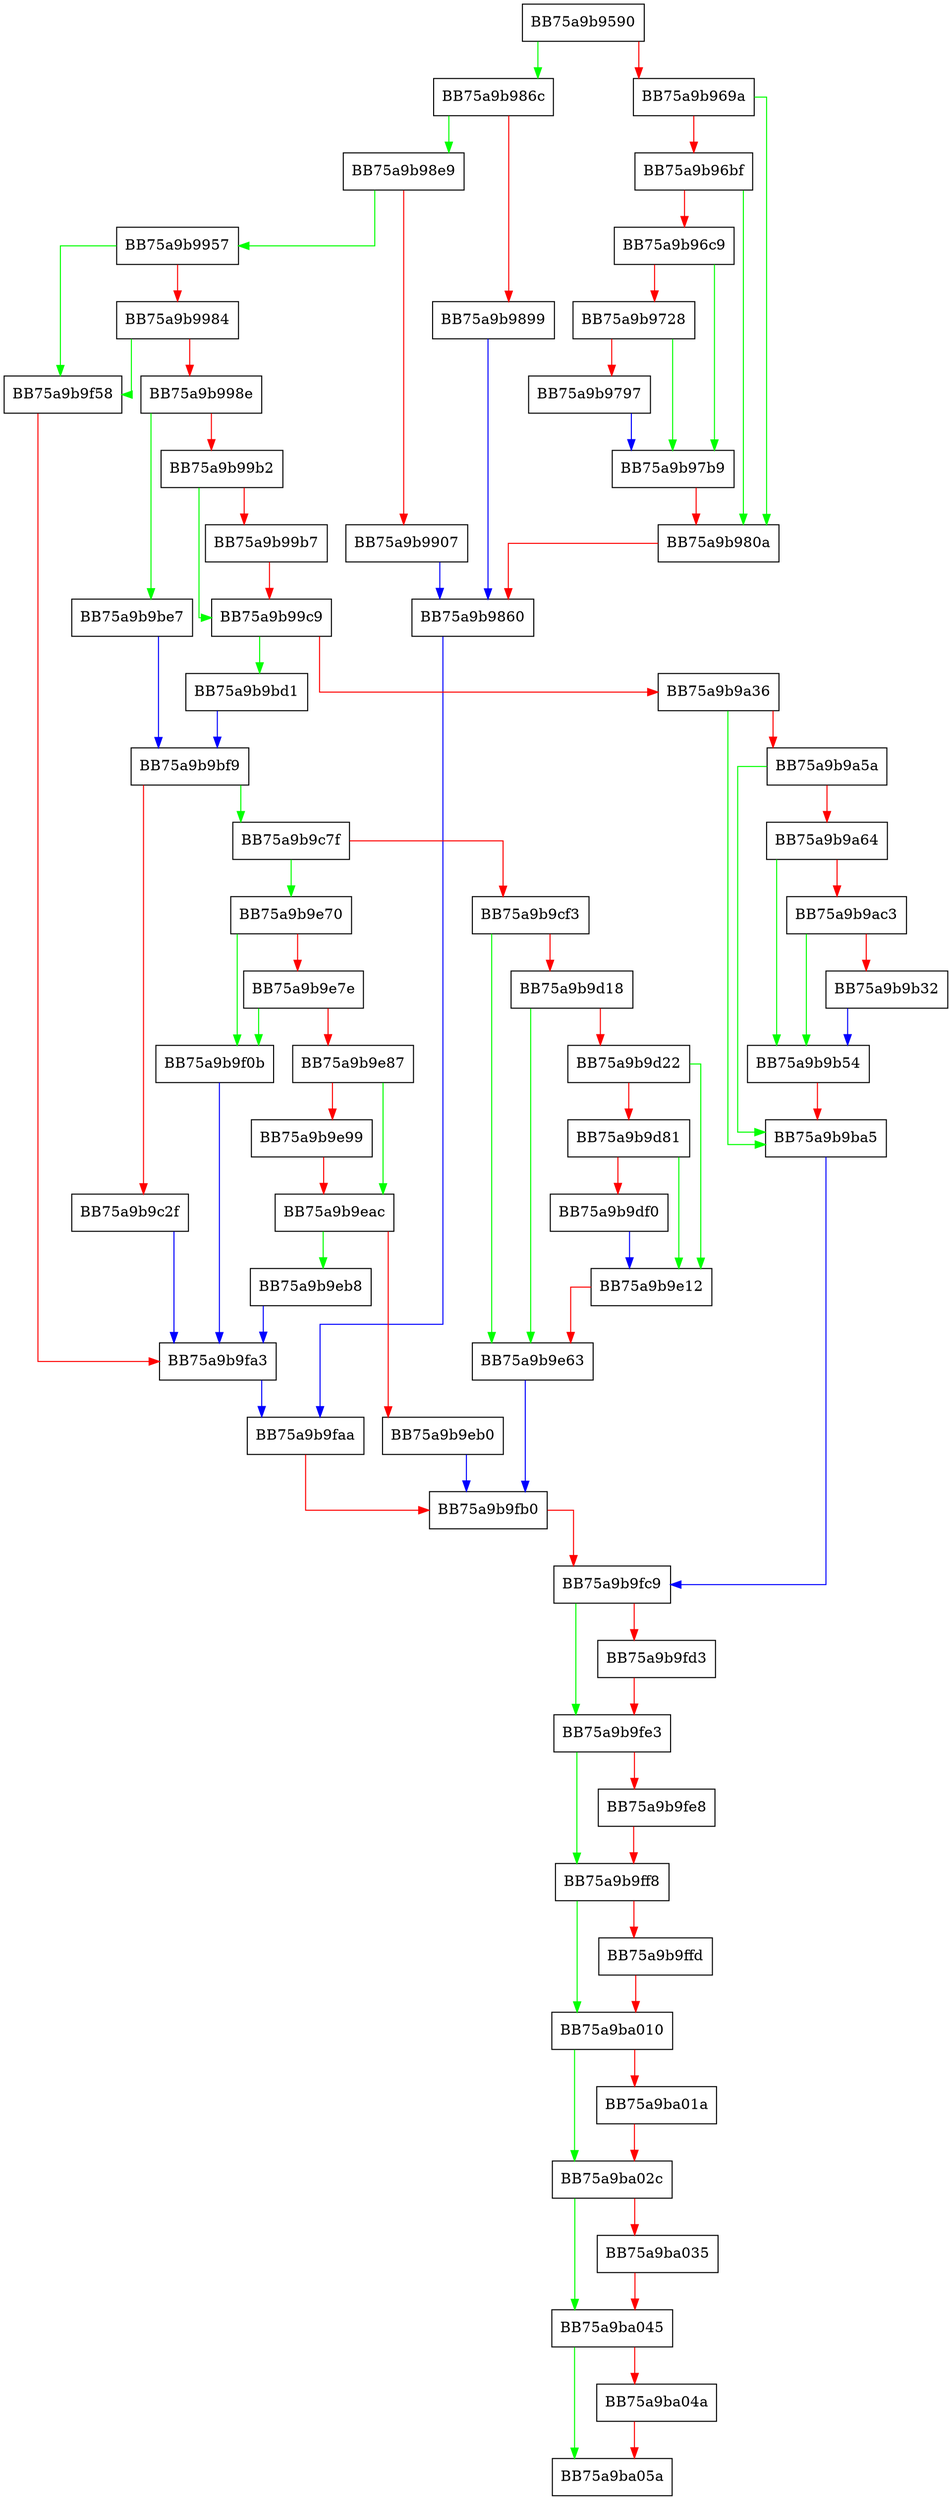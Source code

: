 digraph verify_os_signed {
  node [shape="box"];
  graph [splines=ortho];
  BB75a9b9590 -> BB75a9b986c [color="green"];
  BB75a9b9590 -> BB75a9b969a [color="red"];
  BB75a9b969a -> BB75a9b980a [color="green"];
  BB75a9b969a -> BB75a9b96bf [color="red"];
  BB75a9b96bf -> BB75a9b980a [color="green"];
  BB75a9b96bf -> BB75a9b96c9 [color="red"];
  BB75a9b96c9 -> BB75a9b97b9 [color="green"];
  BB75a9b96c9 -> BB75a9b9728 [color="red"];
  BB75a9b9728 -> BB75a9b97b9 [color="green"];
  BB75a9b9728 -> BB75a9b9797 [color="red"];
  BB75a9b9797 -> BB75a9b97b9 [color="blue"];
  BB75a9b97b9 -> BB75a9b980a [color="red"];
  BB75a9b980a -> BB75a9b9860 [color="red"];
  BB75a9b9860 -> BB75a9b9faa [color="blue"];
  BB75a9b986c -> BB75a9b98e9 [color="green"];
  BB75a9b986c -> BB75a9b9899 [color="red"];
  BB75a9b9899 -> BB75a9b9860 [color="blue"];
  BB75a9b98e9 -> BB75a9b9957 [color="green"];
  BB75a9b98e9 -> BB75a9b9907 [color="red"];
  BB75a9b9907 -> BB75a9b9860 [color="blue"];
  BB75a9b9957 -> BB75a9b9f58 [color="green"];
  BB75a9b9957 -> BB75a9b9984 [color="red"];
  BB75a9b9984 -> BB75a9b9f58 [color="green"];
  BB75a9b9984 -> BB75a9b998e [color="red"];
  BB75a9b998e -> BB75a9b9be7 [color="green"];
  BB75a9b998e -> BB75a9b99b2 [color="red"];
  BB75a9b99b2 -> BB75a9b99c9 [color="green"];
  BB75a9b99b2 -> BB75a9b99b7 [color="red"];
  BB75a9b99b7 -> BB75a9b99c9 [color="red"];
  BB75a9b99c9 -> BB75a9b9bd1 [color="green"];
  BB75a9b99c9 -> BB75a9b9a36 [color="red"];
  BB75a9b9a36 -> BB75a9b9ba5 [color="green"];
  BB75a9b9a36 -> BB75a9b9a5a [color="red"];
  BB75a9b9a5a -> BB75a9b9ba5 [color="green"];
  BB75a9b9a5a -> BB75a9b9a64 [color="red"];
  BB75a9b9a64 -> BB75a9b9b54 [color="green"];
  BB75a9b9a64 -> BB75a9b9ac3 [color="red"];
  BB75a9b9ac3 -> BB75a9b9b54 [color="green"];
  BB75a9b9ac3 -> BB75a9b9b32 [color="red"];
  BB75a9b9b32 -> BB75a9b9b54 [color="blue"];
  BB75a9b9b54 -> BB75a9b9ba5 [color="red"];
  BB75a9b9ba5 -> BB75a9b9fc9 [color="blue"];
  BB75a9b9bd1 -> BB75a9b9bf9 [color="blue"];
  BB75a9b9be7 -> BB75a9b9bf9 [color="blue"];
  BB75a9b9bf9 -> BB75a9b9c7f [color="green"];
  BB75a9b9bf9 -> BB75a9b9c2f [color="red"];
  BB75a9b9c2f -> BB75a9b9fa3 [color="blue"];
  BB75a9b9c7f -> BB75a9b9e70 [color="green"];
  BB75a9b9c7f -> BB75a9b9cf3 [color="red"];
  BB75a9b9cf3 -> BB75a9b9e63 [color="green"];
  BB75a9b9cf3 -> BB75a9b9d18 [color="red"];
  BB75a9b9d18 -> BB75a9b9e63 [color="green"];
  BB75a9b9d18 -> BB75a9b9d22 [color="red"];
  BB75a9b9d22 -> BB75a9b9e12 [color="green"];
  BB75a9b9d22 -> BB75a9b9d81 [color="red"];
  BB75a9b9d81 -> BB75a9b9e12 [color="green"];
  BB75a9b9d81 -> BB75a9b9df0 [color="red"];
  BB75a9b9df0 -> BB75a9b9e12 [color="blue"];
  BB75a9b9e12 -> BB75a9b9e63 [color="red"];
  BB75a9b9e63 -> BB75a9b9fb0 [color="blue"];
  BB75a9b9e70 -> BB75a9b9f0b [color="green"];
  BB75a9b9e70 -> BB75a9b9e7e [color="red"];
  BB75a9b9e7e -> BB75a9b9f0b [color="green"];
  BB75a9b9e7e -> BB75a9b9e87 [color="red"];
  BB75a9b9e87 -> BB75a9b9eac [color="green"];
  BB75a9b9e87 -> BB75a9b9e99 [color="red"];
  BB75a9b9e99 -> BB75a9b9eac [color="red"];
  BB75a9b9eac -> BB75a9b9eb8 [color="green"];
  BB75a9b9eac -> BB75a9b9eb0 [color="red"];
  BB75a9b9eb0 -> BB75a9b9fb0 [color="blue"];
  BB75a9b9eb8 -> BB75a9b9fa3 [color="blue"];
  BB75a9b9f0b -> BB75a9b9fa3 [color="blue"];
  BB75a9b9f58 -> BB75a9b9fa3 [color="red"];
  BB75a9b9fa3 -> BB75a9b9faa [color="blue"];
  BB75a9b9faa -> BB75a9b9fb0 [color="red"];
  BB75a9b9fb0 -> BB75a9b9fc9 [color="red"];
  BB75a9b9fc9 -> BB75a9b9fe3 [color="green"];
  BB75a9b9fc9 -> BB75a9b9fd3 [color="red"];
  BB75a9b9fd3 -> BB75a9b9fe3 [color="red"];
  BB75a9b9fe3 -> BB75a9b9ff8 [color="green"];
  BB75a9b9fe3 -> BB75a9b9fe8 [color="red"];
  BB75a9b9fe8 -> BB75a9b9ff8 [color="red"];
  BB75a9b9ff8 -> BB75a9ba010 [color="green"];
  BB75a9b9ff8 -> BB75a9b9ffd [color="red"];
  BB75a9b9ffd -> BB75a9ba010 [color="red"];
  BB75a9ba010 -> BB75a9ba02c [color="green"];
  BB75a9ba010 -> BB75a9ba01a [color="red"];
  BB75a9ba01a -> BB75a9ba02c [color="red"];
  BB75a9ba02c -> BB75a9ba045 [color="green"];
  BB75a9ba02c -> BB75a9ba035 [color="red"];
  BB75a9ba035 -> BB75a9ba045 [color="red"];
  BB75a9ba045 -> BB75a9ba05a [color="green"];
  BB75a9ba045 -> BB75a9ba04a [color="red"];
  BB75a9ba04a -> BB75a9ba05a [color="red"];
}